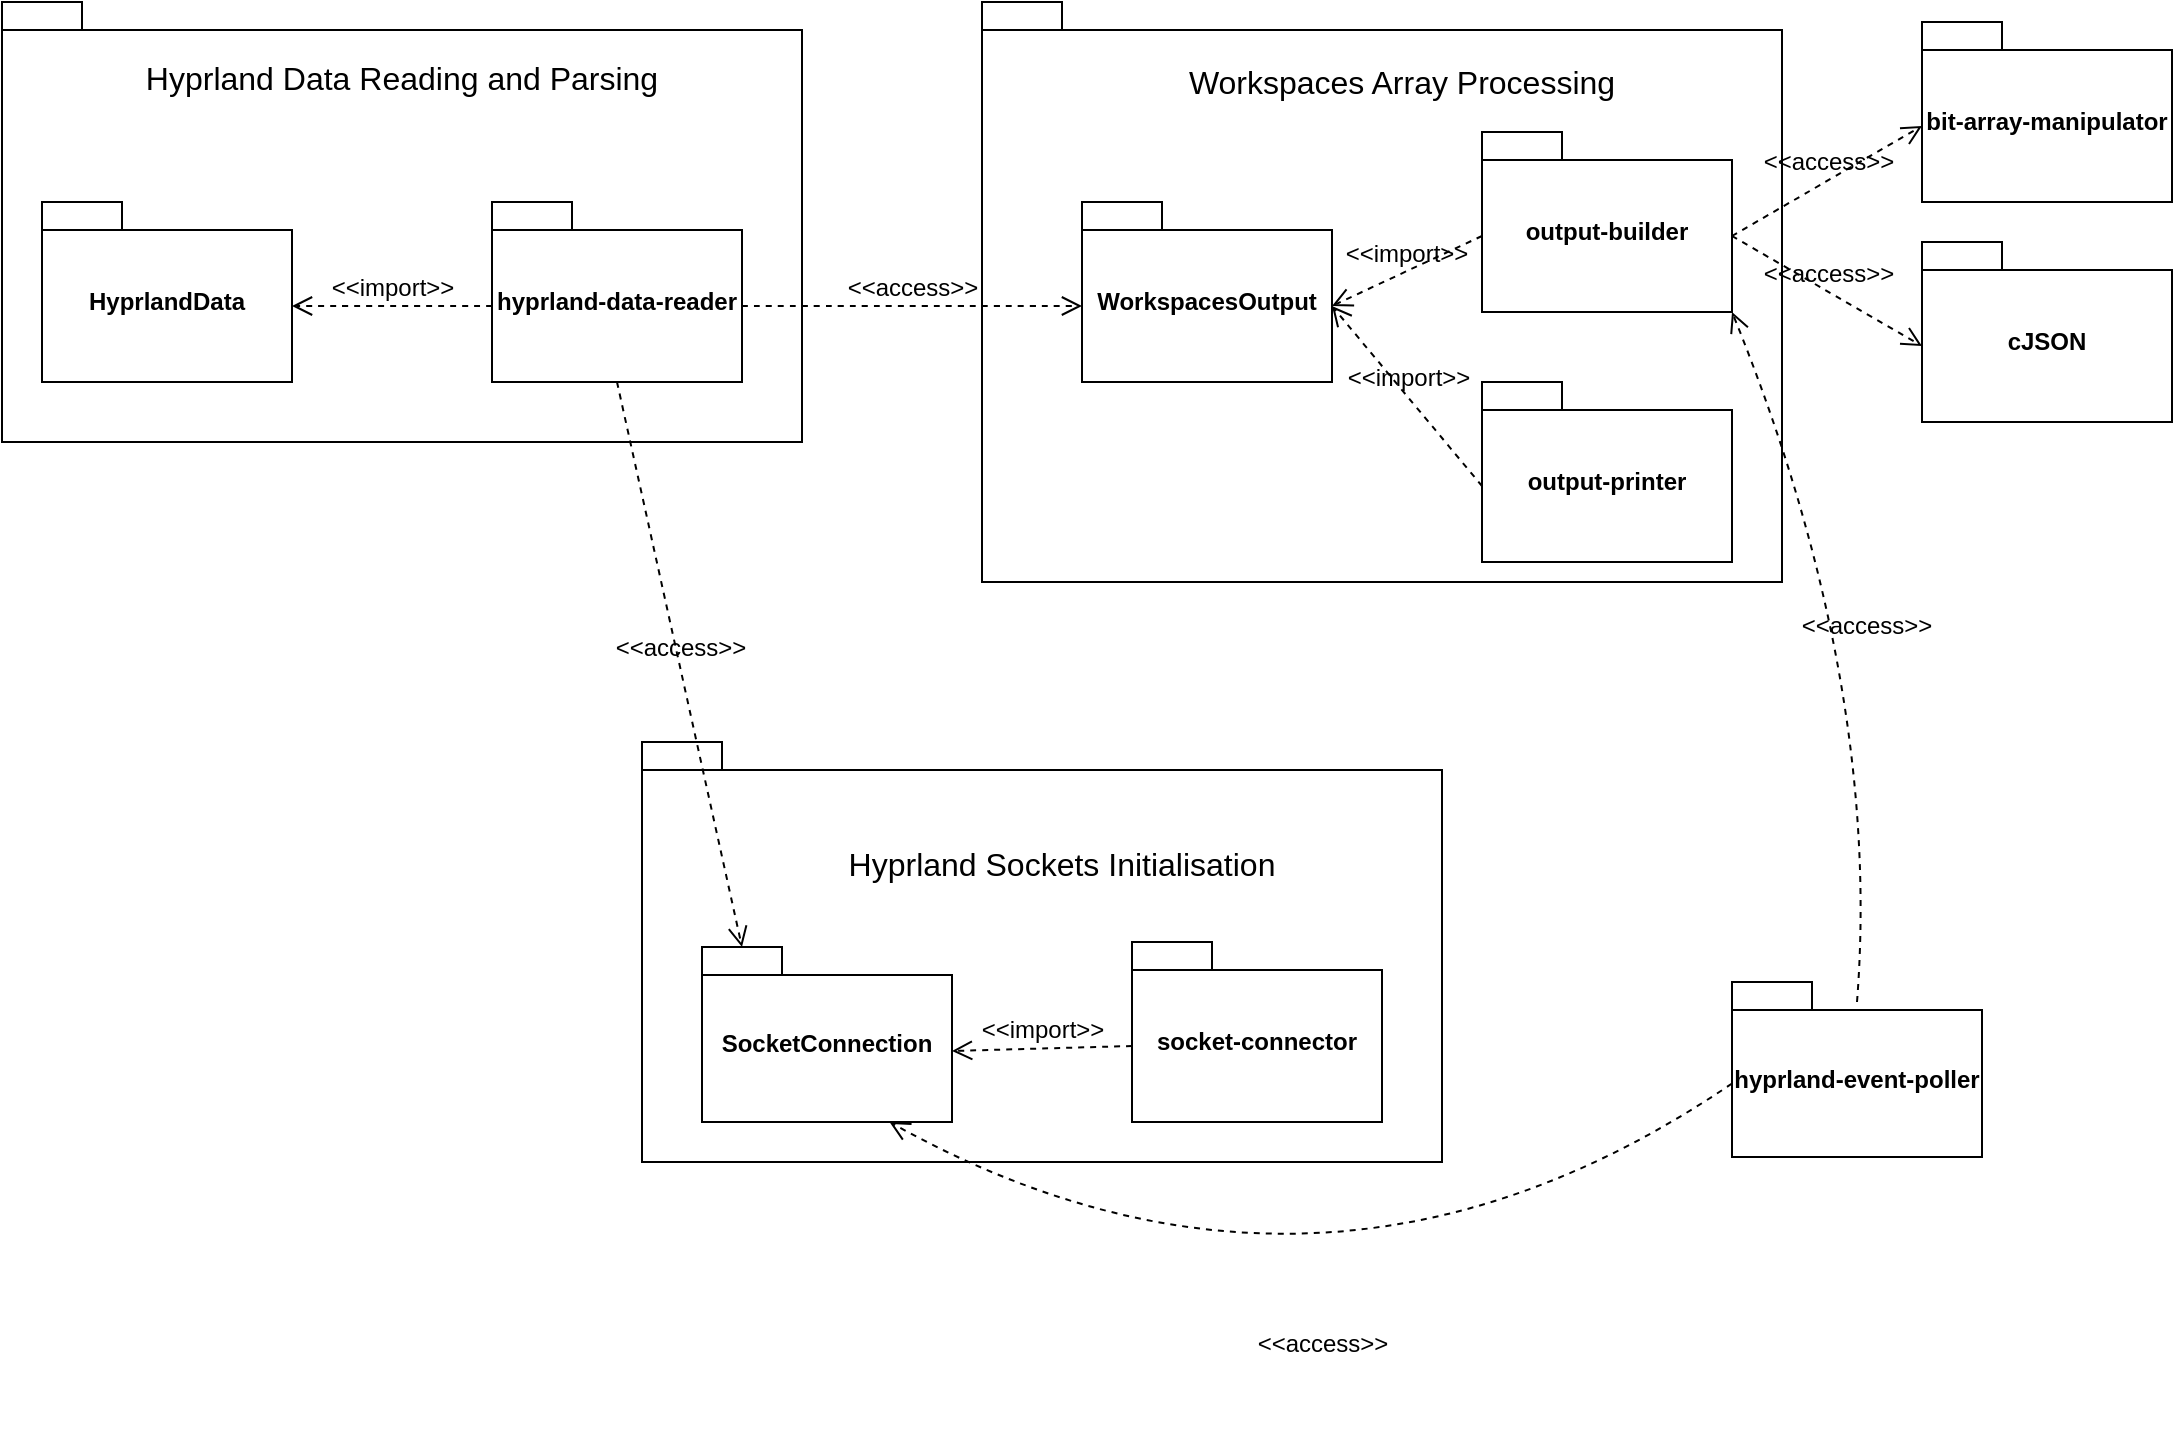 <mxfile version="25.0.2">
  <diagram name="Page-1" id="0ZwcBmFUckxahIWtl0Rj">
    <mxGraphModel dx="2240" dy="1786" grid="1" gridSize="10" guides="1" tooltips="1" connect="1" arrows="1" fold="1" page="1" pageScale="1" pageWidth="850" pageHeight="1100" math="0" shadow="0">
      <root>
        <mxCell id="0" />
        <mxCell id="1" parent="0" />
        <mxCell id="dWmkUDUvr-zfA46dri_9-27" value="" style="group" vertex="1" connectable="0" parent="1">
          <mxGeometry x="-500" y="420" width="400" height="350" as="geometry" />
        </mxCell>
        <mxCell id="dWmkUDUvr-zfA46dri_9-24" value="" style="verticalLabelPosition=middle;shape=folder;fontStyle=1;spacingTop=10;tabWidth=40;tabHeight=14;tabPosition=left;html=1;whiteSpace=wrap;" vertex="1" parent="dWmkUDUvr-zfA46dri_9-27">
          <mxGeometry width="400" height="210" as="geometry" />
        </mxCell>
        <mxCell id="dWmkUDUvr-zfA46dri_9-26" value="Hyprland Sockets Initialisation" style="text;html=1;align=center;verticalAlign=middle;whiteSpace=wrap;rounded=0;fontSize=16;" vertex="1" parent="dWmkUDUvr-zfA46dri_9-27">
          <mxGeometry x="90" y="38.043" width="240" height="45.652" as="geometry" />
        </mxCell>
        <mxCell id="dWmkUDUvr-zfA46dri_9-20" value="SocketConnection" style="shape=folder;fontStyle=1;spacingTop=10;tabWidth=40;tabHeight=14;tabPosition=left;html=1;whiteSpace=wrap;" vertex="1" parent="dWmkUDUvr-zfA46dri_9-27">
          <mxGeometry x="30" y="102.503" width="125" height="87.5" as="geometry" />
        </mxCell>
        <mxCell id="dWmkUDUvr-zfA46dri_9-22" value="&amp;lt;&amp;lt;import&amp;gt;&amp;gt;" style="endArrow=open;startArrow=none;endFill=0;startFill=0;endSize=8;html=1;verticalAlign=bottom;dashed=1;labelBackgroundColor=none;rounded=0;fontSize=12;curved=1;entryX=0;entryY=0;entryDx=125;entryDy=52;entryPerimeter=0;exitX=0;exitY=0;exitDx=0;exitDy=52;exitPerimeter=0;" edge="1" parent="1" source="dWmkUDUvr-zfA46dri_9-23" target="dWmkUDUvr-zfA46dri_9-20">
          <mxGeometry width="160" relative="1" as="geometry">
            <mxPoint x="-250" y="572" as="sourcePoint" />
            <mxPoint x="-220" y="460" as="targetPoint" />
          </mxGeometry>
        </mxCell>
        <mxCell id="dWmkUDUvr-zfA46dri_9-23" value="socket-connector" style="shape=folder;fontStyle=1;spacingTop=10;tabWidth=40;tabHeight=14;tabPosition=left;html=1;whiteSpace=wrap;" vertex="1" parent="1">
          <mxGeometry x="-255" y="520" width="125" height="90" as="geometry" />
        </mxCell>
        <mxCell id="dWmkUDUvr-zfA46dri_9-28" value="" style="group" vertex="1" connectable="0" parent="1">
          <mxGeometry x="-330" y="50" width="400" height="290" as="geometry" />
        </mxCell>
        <mxCell id="dWmkUDUvr-zfA46dri_9-29" value="" style="verticalLabelPosition=middle;shape=folder;fontStyle=1;spacingTop=10;tabWidth=40;tabHeight=14;tabPosition=left;html=1;whiteSpace=wrap;" vertex="1" parent="dWmkUDUvr-zfA46dri_9-28">
          <mxGeometry width="400" height="290" as="geometry" />
        </mxCell>
        <mxCell id="dWmkUDUvr-zfA46dri_9-30" value="Workspaces Array Processing" style="text;html=1;align=center;verticalAlign=middle;whiteSpace=wrap;rounded=0;fontSize=16;" vertex="1" parent="dWmkUDUvr-zfA46dri_9-28">
          <mxGeometry x="90" y="25" width="240" height="30" as="geometry" />
        </mxCell>
        <mxCell id="dWmkUDUvr-zfA46dri_9-34" value="output-printer" style="shape=folder;fontStyle=1;spacingTop=10;tabWidth=40;tabHeight=14;tabPosition=left;html=1;whiteSpace=wrap;" vertex="1" parent="dWmkUDUvr-zfA46dri_9-28">
          <mxGeometry x="250" y="190" width="125" height="90" as="geometry" />
        </mxCell>
        <mxCell id="dWmkUDUvr-zfA46dri_9-35" value="output-builder" style="shape=folder;fontStyle=1;spacingTop=10;tabWidth=40;tabHeight=14;tabPosition=left;html=1;whiteSpace=wrap;" vertex="1" parent="dWmkUDUvr-zfA46dri_9-28">
          <mxGeometry x="250" y="65" width="125" height="90" as="geometry" />
        </mxCell>
        <mxCell id="dWmkUDUvr-zfA46dri_9-36" value="WorkspacesOutput" style="shape=folder;fontStyle=1;spacingTop=10;tabWidth=40;tabHeight=14;tabPosition=left;html=1;whiteSpace=wrap;" vertex="1" parent="dWmkUDUvr-zfA46dri_9-28">
          <mxGeometry x="50" y="100" width="125" height="90" as="geometry" />
        </mxCell>
        <mxCell id="dWmkUDUvr-zfA46dri_9-39" value="&amp;lt;&amp;lt;import&amp;gt;&amp;gt;" style="endArrow=open;startArrow=none;endFill=0;startFill=0;endSize=8;html=1;verticalAlign=bottom;dashed=1;labelBackgroundColor=none;rounded=0;fontSize=12;curved=1;entryX=0;entryY=0;entryDx=125.0;entryDy=52;entryPerimeter=0;exitX=0;exitY=0;exitDx=0;exitDy=52;exitPerimeter=0;" edge="1" parent="dWmkUDUvr-zfA46dri_9-28" source="dWmkUDUvr-zfA46dri_9-34" target="dWmkUDUvr-zfA46dri_9-36">
          <mxGeometry width="160" relative="1" as="geometry">
            <mxPoint x="270" y="-20" as="sourcePoint" />
            <mxPoint x="170" y="-20" as="targetPoint" />
          </mxGeometry>
        </mxCell>
        <mxCell id="dWmkUDUvr-zfA46dri_9-40" value="&amp;lt;&amp;lt;import&amp;gt;&amp;gt;" style="endArrow=open;startArrow=none;endFill=0;startFill=0;endSize=8;html=1;verticalAlign=bottom;dashed=1;labelBackgroundColor=none;rounded=0;fontSize=12;curved=1;entryX=0;entryY=0;entryDx=125.0;entryDy=52;entryPerimeter=0;exitX=0;exitY=0;exitDx=0;exitDy=52;exitPerimeter=0;" edge="1" parent="dWmkUDUvr-zfA46dri_9-28" source="dWmkUDUvr-zfA46dri_9-35" target="dWmkUDUvr-zfA46dri_9-36">
          <mxGeometry width="160" relative="1" as="geometry">
            <mxPoint x="260" y="117" as="sourcePoint" />
            <mxPoint x="185" y="162" as="targetPoint" />
          </mxGeometry>
        </mxCell>
        <mxCell id="dWmkUDUvr-zfA46dri_9-32" value="cJSON" style="shape=folder;fontStyle=1;spacingTop=10;tabWidth=40;tabHeight=14;tabPosition=left;html=1;whiteSpace=wrap;" vertex="1" parent="1">
          <mxGeometry x="140" y="170" width="125" height="90" as="geometry" />
        </mxCell>
        <mxCell id="dWmkUDUvr-zfA46dri_9-33" value="bit-array-manipulator" style="shape=folder;fontStyle=1;spacingTop=10;tabWidth=40;tabHeight=14;tabPosition=left;html=1;whiteSpace=wrap;" vertex="1" parent="1">
          <mxGeometry x="140" y="60" width="125" height="90" as="geometry" />
        </mxCell>
        <mxCell id="dWmkUDUvr-zfA46dri_9-37" value="&amp;lt;&amp;lt;access&amp;gt;&amp;gt;" style="endArrow=open;startArrow=none;endFill=0;startFill=0;endSize=8;html=1;verticalAlign=bottom;dashed=1;labelBackgroundColor=none;rounded=0;fontSize=12;curved=1;entryX=0;entryY=0;entryDx=0;entryDy=52;entryPerimeter=0;exitX=0;exitY=0;exitDx=125;exitDy=52;exitPerimeter=0;" edge="1" parent="1" source="dWmkUDUvr-zfA46dri_9-35" target="dWmkUDUvr-zfA46dri_9-32">
          <mxGeometry width="160" relative="1" as="geometry">
            <mxPoint x="210" y="84.7" as="sourcePoint" />
            <mxPoint x="110" y="84.7" as="targetPoint" />
          </mxGeometry>
        </mxCell>
        <mxCell id="dWmkUDUvr-zfA46dri_9-38" value="&amp;lt;&amp;lt;access&amp;gt;&amp;gt;" style="endArrow=open;startArrow=none;endFill=0;startFill=0;endSize=8;html=1;verticalAlign=bottom;dashed=1;labelBackgroundColor=none;rounded=0;fontSize=12;curved=1;entryX=0;entryY=0;entryDx=0;entryDy=52;entryPerimeter=0;exitX=0;exitY=0;exitDx=125.0;exitDy=52;exitPerimeter=0;" edge="1" parent="1" source="dWmkUDUvr-zfA46dri_9-35" target="dWmkUDUvr-zfA46dri_9-33">
          <mxGeometry width="160" relative="1" as="geometry">
            <mxPoint x="35" y="177" as="sourcePoint" />
            <mxPoint x="150" y="232" as="targetPoint" />
          </mxGeometry>
        </mxCell>
        <mxCell id="dWmkUDUvr-zfA46dri_9-41" value="" style="group" vertex="1" connectable="0" parent="1">
          <mxGeometry x="-820" y="50" width="400" height="220" as="geometry" />
        </mxCell>
        <mxCell id="dWmkUDUvr-zfA46dri_9-42" value="" style="verticalLabelPosition=middle;shape=folder;fontStyle=1;spacingTop=10;tabWidth=40;tabHeight=14;tabPosition=left;html=1;whiteSpace=wrap;" vertex="1" parent="dWmkUDUvr-zfA46dri_9-41">
          <mxGeometry width="400" height="220.0" as="geometry" />
        </mxCell>
        <mxCell id="dWmkUDUvr-zfA46dri_9-43" value="Hyprland Data Reading and Parsing" style="text;html=1;align=center;verticalAlign=middle;whiteSpace=wrap;rounded=0;fontSize=16;" vertex="1" parent="dWmkUDUvr-zfA46dri_9-41">
          <mxGeometry x="50" y="23.913" width="300" height="28.696" as="geometry" />
        </mxCell>
        <mxCell id="dWmkUDUvr-zfA46dri_9-44" value="HyprlandData" style="shape=folder;fontStyle=1;spacingTop=10;tabWidth=40;tabHeight=14;tabPosition=left;html=1;whiteSpace=wrap;" vertex="1" parent="1">
          <mxGeometry x="-800" y="150" width="125" height="90" as="geometry" />
        </mxCell>
        <mxCell id="dWmkUDUvr-zfA46dri_9-45" value="&amp;lt;&amp;lt;import&amp;gt;&amp;gt;" style="endArrow=open;startArrow=none;endFill=0;startFill=0;endSize=8;html=1;verticalAlign=bottom;dashed=1;labelBackgroundColor=none;rounded=0;fontSize=12;curved=1;entryX=0;entryY=0;entryDx=125;entryDy=52;entryPerimeter=0;exitX=0;exitY=0;exitDx=0;exitDy=52;exitPerimeter=0;" edge="1" parent="1" source="dWmkUDUvr-zfA46dri_9-46" target="dWmkUDUvr-zfA46dri_9-44">
          <mxGeometry width="160" relative="1" as="geometry">
            <mxPoint x="-570" y="202" as="sourcePoint" />
            <mxPoint x="-540" y="90" as="targetPoint" />
          </mxGeometry>
        </mxCell>
        <mxCell id="dWmkUDUvr-zfA46dri_9-46" value="hyprland-data-reader" style="shape=folder;fontStyle=1;spacingTop=10;tabWidth=40;tabHeight=14;tabPosition=left;html=1;whiteSpace=wrap;" vertex="1" parent="1">
          <mxGeometry x="-575" y="150" width="125" height="90" as="geometry" />
        </mxCell>
        <mxCell id="dWmkUDUvr-zfA46dri_9-49" value="&amp;lt;&amp;lt;access&amp;gt;&amp;gt;" style="endArrow=open;startArrow=none;endFill=0;startFill=0;endSize=8;html=1;verticalAlign=bottom;dashed=1;labelBackgroundColor=none;rounded=0;fontSize=12;curved=1;entryX=0;entryY=0;entryDx=0;entryDy=52;entryPerimeter=0;exitX=0;exitY=0;exitDx=125;exitDy=52;exitPerimeter=0;" edge="1" parent="1" source="dWmkUDUvr-zfA46dri_9-46" target="dWmkUDUvr-zfA46dri_9-36">
          <mxGeometry x="0.002" width="160" relative="1" as="geometry">
            <mxPoint x="-410" y="-15" as="sourcePoint" />
            <mxPoint x="-315" y="-70" as="targetPoint" />
            <mxPoint as="offset" />
          </mxGeometry>
        </mxCell>
        <mxCell id="dWmkUDUvr-zfA46dri_9-54" value="&amp;lt;&amp;lt;access&amp;gt;&amp;gt;" style="endArrow=open;startArrow=none;endFill=0;startFill=0;endSize=8;html=1;verticalAlign=bottom;dashed=1;labelBackgroundColor=none;rounded=0;fontSize=12;curved=1;entryX=0;entryY=0;entryDx=20;entryDy=0;entryPerimeter=0;exitX=0.5;exitY=1;exitDx=0;exitDy=0;exitPerimeter=0;" edge="1" parent="1" source="dWmkUDUvr-zfA46dri_9-46" target="dWmkUDUvr-zfA46dri_9-20">
          <mxGeometry x="0.002" width="160" relative="1" as="geometry">
            <mxPoint x="-597.5" y="350" as="sourcePoint" />
            <mxPoint x="-427.5" y="350" as="targetPoint" />
            <mxPoint as="offset" />
          </mxGeometry>
        </mxCell>
        <mxCell id="dWmkUDUvr-zfA46dri_9-52" value="hyprland-event-poller" style="shape=folder;fontStyle=1;spacingTop=10;tabWidth=40;tabHeight=14;tabPosition=left;html=1;whiteSpace=wrap;" vertex="1" parent="1">
          <mxGeometry x="45" y="540.003" width="125" height="87.5" as="geometry" />
        </mxCell>
        <mxCell id="dWmkUDUvr-zfA46dri_9-55" value="&amp;lt;&amp;lt;access&amp;gt;&amp;gt;" style="endArrow=open;startArrow=none;endFill=0;startFill=0;endSize=8;html=1;verticalAlign=bottom;dashed=1;labelBackgroundColor=none;rounded=0;fontSize=12;curved=1;entryX=0.75;entryY=1;entryDx=0;entryDy=0;entryPerimeter=0;exitX=0;exitY=0;exitDx=0;exitDy=50.75;exitPerimeter=0;" edge="1" parent="1" source="dWmkUDUvr-zfA46dri_9-52" target="dWmkUDUvr-zfA46dri_9-20">
          <mxGeometry x="0.002" width="160" relative="1" as="geometry">
            <mxPoint x="-223.5" y="720" as="sourcePoint" />
            <mxPoint x="-161.5" y="1003" as="targetPoint" />
            <mxPoint as="offset" />
            <Array as="points">
              <mxPoint x="-160" y="730" />
            </Array>
          </mxGeometry>
        </mxCell>
        <mxCell id="dWmkUDUvr-zfA46dri_9-56" value="&amp;lt;&amp;lt;access&amp;gt;&amp;gt;" style="endArrow=open;startArrow=none;endFill=0;startFill=0;endSize=8;html=1;verticalAlign=bottom;dashed=1;labelBackgroundColor=none;rounded=0;fontSize=12;curved=1;entryX=0;entryY=0;entryDx=125;entryDy=90;entryPerimeter=0;exitX=0.5;exitY=0.114;exitDx=0;exitDy=0;exitPerimeter=0;" edge="1" parent="1" source="dWmkUDUvr-zfA46dri_9-52" target="dWmkUDUvr-zfA46dri_9-35">
          <mxGeometry x="0.002" width="160" relative="1" as="geometry">
            <mxPoint x="130" y="460" as="sourcePoint" />
            <mxPoint x="192" y="743" as="targetPoint" />
            <mxPoint as="offset" />
            <Array as="points">
              <mxPoint x="120" y="390" />
            </Array>
          </mxGeometry>
        </mxCell>
      </root>
    </mxGraphModel>
  </diagram>
</mxfile>
